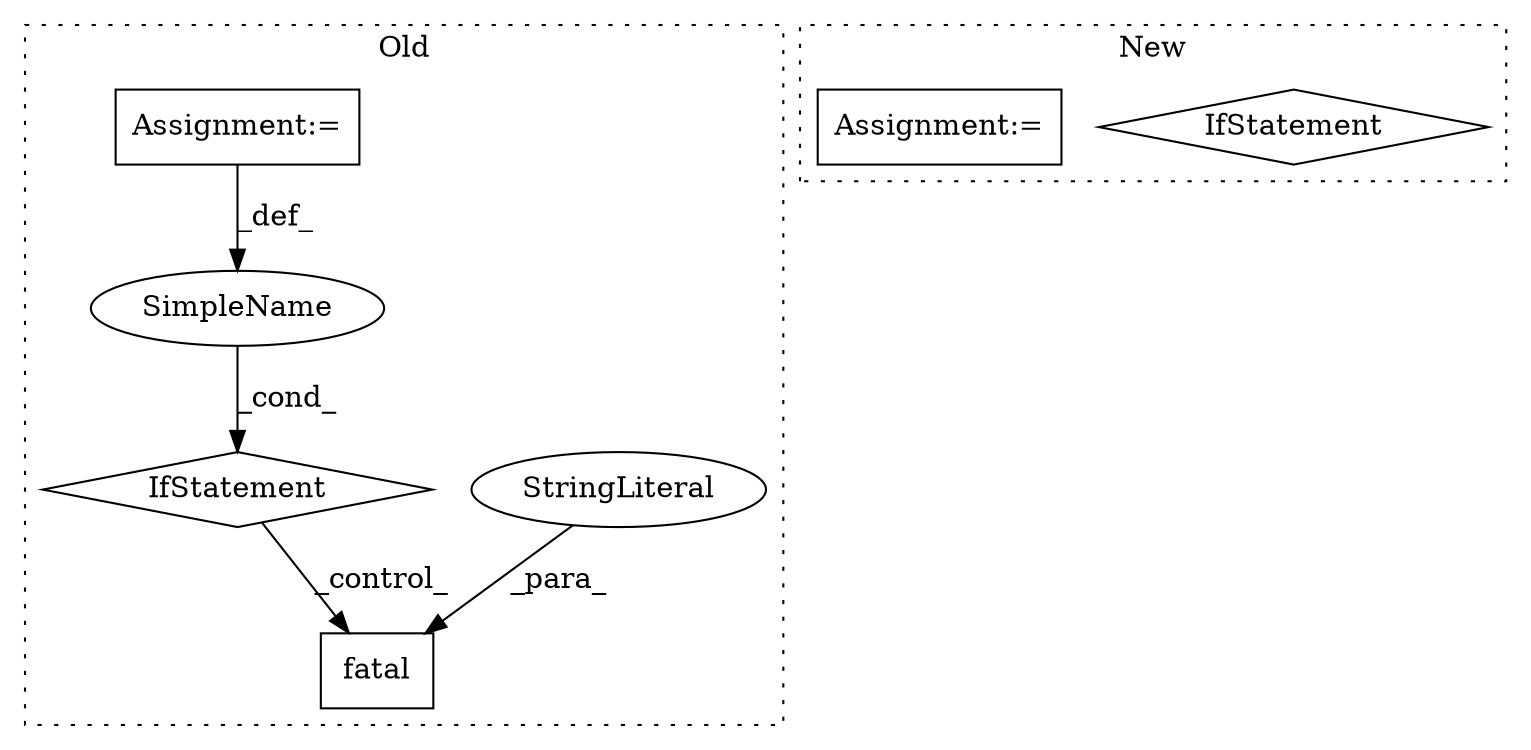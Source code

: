 digraph G {
subgraph cluster0 {
1 [label="fatal" a="32" s="1336,1392" l="6,1" shape="box"];
3 [label="IfStatement" a="25" s="1291,1318" l="4,2" shape="diamond"];
4 [label="SimpleName" a="42" s="" l="" shape="ellipse"];
5 [label="StringLiteral" a="45" s="1342" l="50" shape="ellipse"];
6 [label="Assignment:=" a="7" s="1090" l="1" shape="box"];
label = "Old";
style="dotted";
}
subgraph cluster1 {
2 [label="IfStatement" a="25" s="1548,1592" l="10,2" shape="diamond"];
7 [label="Assignment:=" a="7" s="1335,1421" l="57,2" shape="box"];
label = "New";
style="dotted";
}
3 -> 1 [label="_control_"];
4 -> 3 [label="_cond_"];
5 -> 1 [label="_para_"];
6 -> 4 [label="_def_"];
}